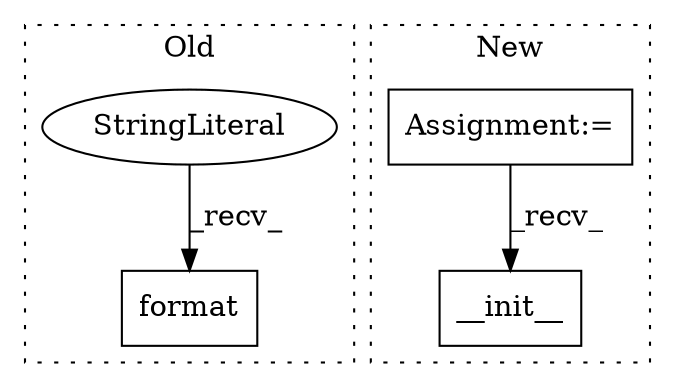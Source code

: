 digraph G {
subgraph cluster0 {
1 [label="format" a="32" s="1428,1444" l="7,1" shape="box"];
3 [label="StringLiteral" a="45" s="1417" l="10" shape="ellipse"];
label = "Old";
style="dotted";
}
subgraph cluster1 {
2 [label="__init__" a="32" s="3142,3201" l="9,1" shape="box"];
4 [label="Assignment:=" a="7" s="3039" l="27" shape="box"];
label = "New";
style="dotted";
}
3 -> 1 [label="_recv_"];
4 -> 2 [label="_recv_"];
}